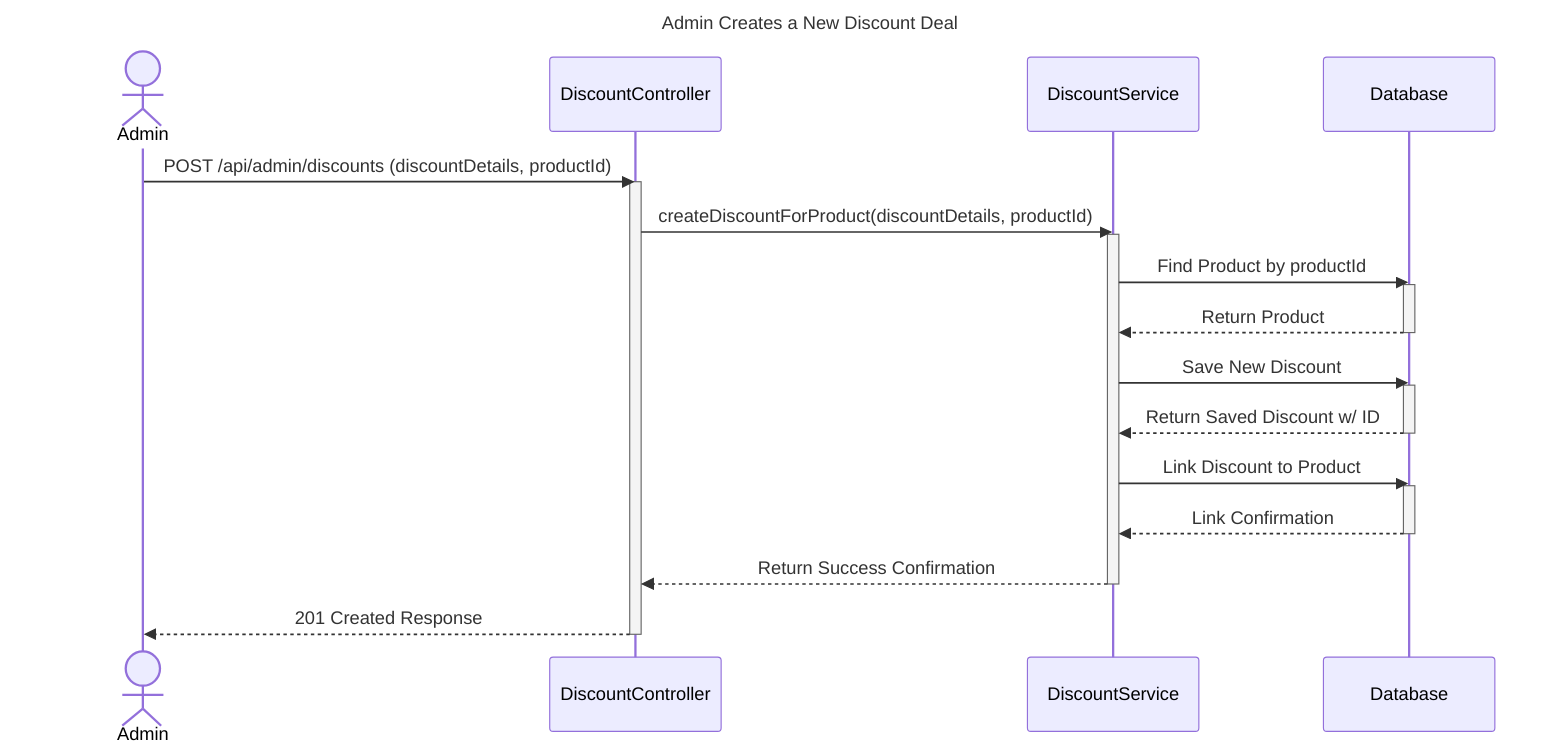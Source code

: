 sequenceDiagram
    title Admin Creates a New Discount Deal

    actor Admin
    participant DiscountController
    participant DiscountService
    participant Database

    Admin->>DiscountController: POST /api/admin/discounts (discountDetails, productId)
    activate DiscountController

    DiscountController->>DiscountService: createDiscountForProduct(discountDetails, productId)
    activate DiscountService

    DiscountService->>Database: Find Product by productId
    activate Database
    Database-->>DiscountService: Return Product
    deactivate Database

    DiscountService->>Database: Save New Discount
    activate Database
    Database-->>DiscountService: Return Saved Discount w/ ID
    deactivate Database

    DiscountService->>Database: Link Discount to Product
    activate Database
    Database-->>DiscountService: Link Confirmation
    deactivate Database

    DiscountService-->>DiscountController: Return Success Confirmation
    deactivate DiscountService

    DiscountController-->>Admin: 201 Created Response
    deactivate DiscountController